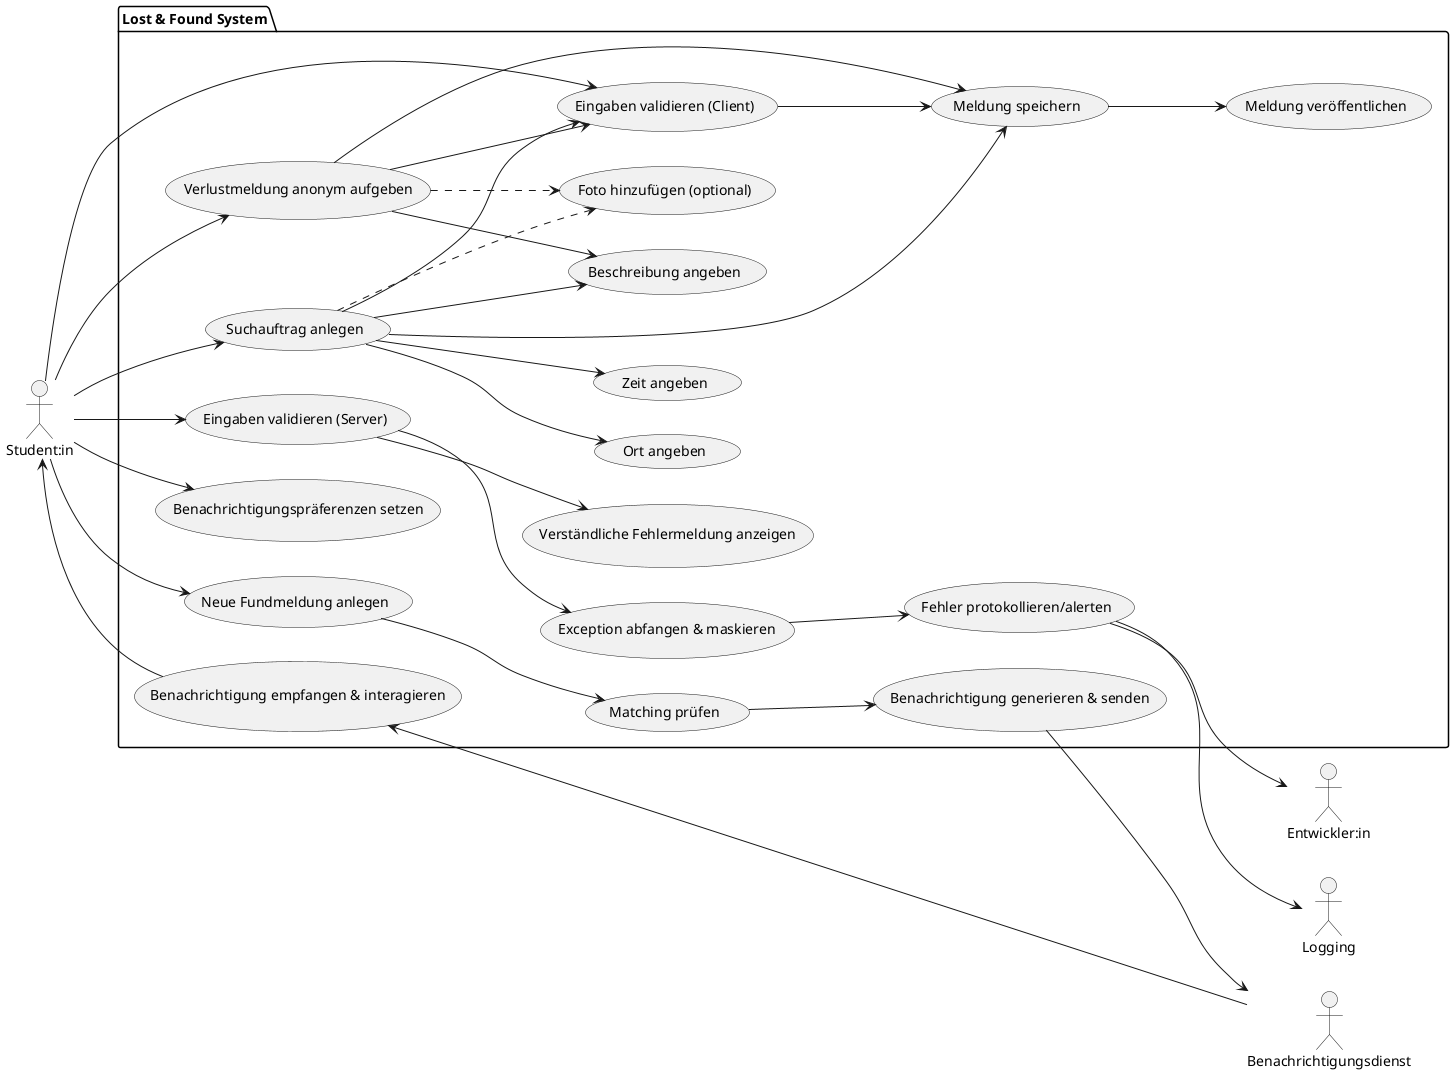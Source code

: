 @startuml

left to right direction

actor "Student:in" as stud
actor "Entwickler:in" as dev
actor "Logging" as log
actor "Benachrichtigungsdienst" as notif

package "Lost & Found System" {
  usecase "Verlustmeldung anonym aufgeben" as UC11
  usecase "Ort angeben" as UC12
  usecase "Zeit angeben" as UC13
  usecase "Beschreibung angeben" as UC14
  usecase "Foto hinzufügen (optional)" as UC15
  usecase "Meldung speichern" as UC16
  usecase "Meldung veröffentlichen" as UC17

  usecase "Eingaben validieren (Client)" as UC21
  usecase "Eingaben validieren (Server)" as UC22
  usecase "Verständliche Fehlermeldung anzeigen" as UC23
  usecase "Exception abfangen & maskieren" as UC24
  usecase "Fehler protokollieren/alerten" as UC25

  usecase "Suchauftrag anlegen" as UC31
  usecase "Benachrichtigungspräferenzen setzen" as UC32
  usecase "Neue Fundmeldung anlegen" as UC33
  usecase "Matching prüfen" as UC34
  usecase "Benachrichtigung generieren & senden" as UC35
  usecase "Benachrichtigung empfangen & interagieren" as UC36
}

stud --> UC11
UC11 --> UC14
UC11 ..> UC15
UC11 --> UC16
UC11 --> UC21
UC21 --> UC16
UC16 --> UC17

stud --> UC31
UC31 --> UC12
UC31 --> UC13
UC31 --> UC14
UC31 ..> UC15
UC31 --> UC16
UC31 --> UC21

stud --> UC32
stud --> UC33
UC33 --> UC34
UC34 --> UC35
UC35 --> notif
notif --> UC36
UC36 --> stud

stud --> UC21
stud --> UC22
UC22 --> UC23
UC22 --> UC24
UC24 --> UC25
UC25 --> log
UC25 --> dev

@enduml